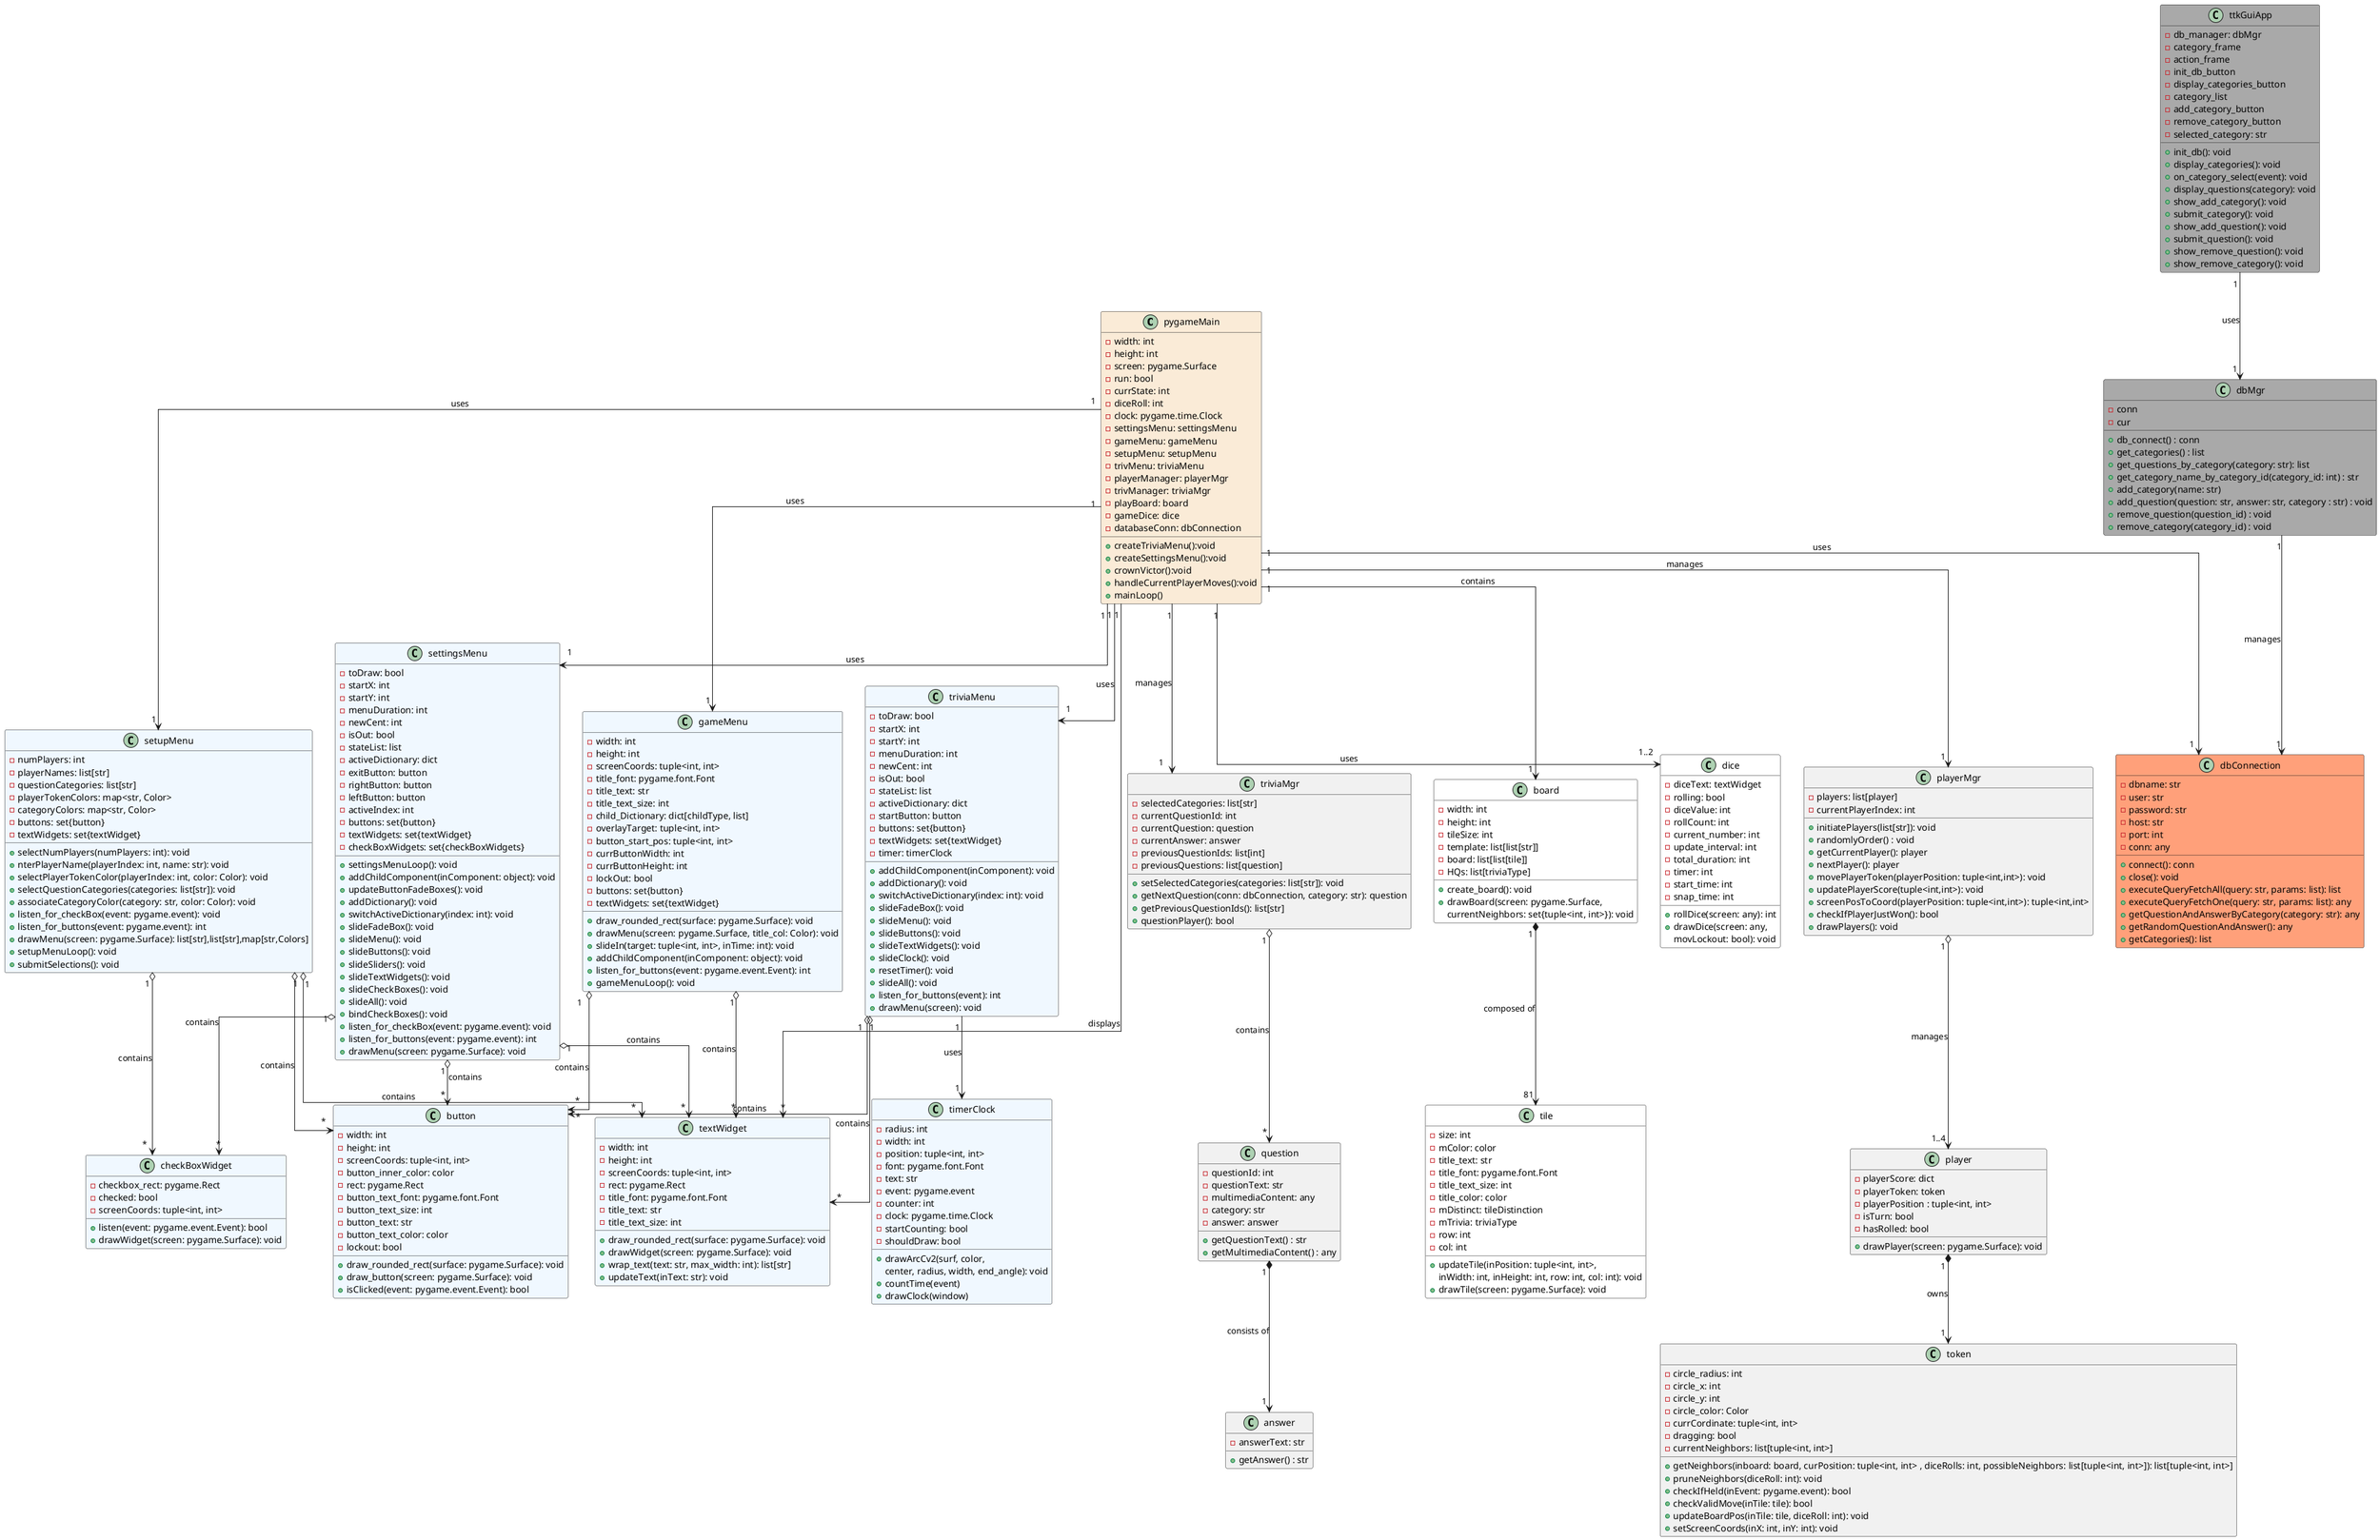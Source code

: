 @startuml trivialCompute

skinparam linetype ortho

' 1. Define the pygameMain class
class pygameMain #AntiqueWhite {
    - width: int
    - height: int
    - screen: pygame.Surface
    - run: bool
    - currState: int    
    - diceRoll: int
    - clock: pygame.time.Clock
    - settingsMenu: settingsMenu
    - gameMenu: gameMenu
    - setupMenu: setupMenu
    - trivMenu: triviaMenu
    - playerManager: playerMgr
    - trivManager: triviaMgr
    - playBoard: board
    - gameDice: dice
    - databaseConn: dbConnection
    + createTriviaMenu():void
    + createSettingsMenu():void
    + crownVictor():void
    + handleCurrentPlayerMoves():void
    + mainLoop()
}

' 2. Define the board class
class board #White {
    - width: int
    - height: int
    - tileSize: int    
    - template: list[list[str]]
    - board: list[list[tile]]
    - HQs: list[triviaType]
    + create_board(): void
    + drawBoard(screen: pygame.Surface, 
    currentNeighbors: set{tuple<int, int>}): void
}

' 3. Define the tile class
class tile #White {
    - size: int
    - mColor: color
    - title_text: str
    - title_font: pygame.font.Font    
    - title_text_size: int
    - title_color: color    
    - mDistinct: tileDistinction
    - mTrivia: triviaType
    - row: int
    - col: int
    + updateTile(inPosition: tuple<int, int>, 
    inWidth: int, inHeight: int, row: int, col: int): void 
    + drawTile(screen: pygame.Surface): void       
}

' 4. Define the dice class
class dice #White {
    - diceText: textWidget
    - rolling: bool
    - diceValue: int
    - rollCount: int
    - current_number: int
    - update_interval: int
    - total_duration: int
    - timer: int
    - start_time: int
    - snap_time: int
    + rollDice(screen: any): int    
    + drawDice(screen: any, 
    movLockout: bool): void
}

' 5. Define the playerMgr class
class playerMgr {
    - players: list[player]
    - currentPlayerIndex: int
    + initiatePlayers(list[str]): void     
    + randomlyOrder() : void
    + getCurrentPlayer(): player
    + nextPlayer(): player
    + movePlayerToken(playerPosition: tuple<int,int>): void
    + updatePlayerScore(tuple<int,int>): void        
    + screenPosToCoord(playerPosition: tuple<int,int>): tuple<int,int>
    + checkIfPlayerJustWon(): bool
    + drawPlayers(): void
}

' 6. Define the player class
class player {
    - playerScore: dict
    - playerToken: token
    - playerPosition : tuple<int, int> 
    - isTurn: bool
    - hasRolled: bool
    + drawPlayer(screen: pygame.Surface): void
}

' 7. Define the token class
class token {
    - circle_radius: int
    - circle_x: int
    - circle_y: int
    - circle_color: Color
    - currCordinate: tuple<int, int> 
    - dragging: bool
    - currentNeighbors: list[tuple<int, int>]
    + getNeighbors(inboard: board, curPosition: tuple<int, int> , diceRolls: int, possibleNeighbors: list[tuple<int, int>]): list[tuple<int, int>]
    + pruneNeighbors(diceRoll: int): void
    + checkIfHeld(inEvent: pygame.event): bool
    + checkValidMove(inTile: tile): bool
    + updateBoardPos(inTile: tile, diceRoll: int): void
    + setScreenCoords(inX: int, inY: int): void
}

' 8. Define the gameMenu class
class gameMenu  #AliceBlue {
  - width: int
  - height: int
  - screenCoords: tuple<int, int> 
  - title_font: pygame.font.Font
  - title_text: str
  - title_text_size: int
  - child_Dictionary: dict[childType, list]
  - overlayTarget: tuple<int, int> 
  - button_start_pos: tuple<int, int> 
  - currButtonWidth: int
  - currButtonHeight: int
  - lockOut: bool
  - buttons: set{button}
  - textWidgets: set{textWidget}
  + draw_rounded_rect(surface: pygame.Surface): void
  + drawMenu(screen: pygame.Surface, title_col: Color): void
  + slideIn(target: tuple<int, int>, inTime: int): void
  + addChildComponent(inComponent: object): void
  + listen_for_buttons(event: pygame.event.Event): int
  + gameMenuLoop(): void
}

' 9. Define the settingsMenu class
class settingsMenu  #AliceBlue {
    - toDraw: bool
    - startX: int
    - startY: int
    - menuDuration: int
    - newCent: int
    - isOut: bool
    - stateList: list
    - activeDictionary: dict
    - exitButton: button
    - rightButton: button
    - leftButton: button
    - activeIndex: int
    - buttons: set{button}
    - textWidgets: set{textWidget}
    - checkBoxWidgets: set{checkBoxWidgets}
    + settingsMenuLoop(): void
    + addChildComponent(inComponent: object): void
    + updateButtonFadeBoxes(): void
    + addDictionary(): void
    + switchActiveDictionary(index: int): void
    + slideFadeBox(): void
    + slideMenu(): void
    + slideButtons(): void
    + slideSliders(): void
    + slideTextWidgets(): void
    + slideCheckBoxes(): void
    + slideAll(): void
    + bindCheckBoxes(): void
    + listen_for_checkBox(event: pygame.event): void
    + listen_for_buttons(event: pygame.event): int
    + drawMenu(screen: pygame.Surface): void
}

' 10. Define the textWidget class
class textWidget #AliceBlue {
    - width: int
    - height: int
    - screenCoords: tuple<int, int>    
    - rect: pygame.Rect    
    - title_font: pygame.font.Font
    - title_text: str
    - title_text_size: int
    + draw_rounded_rect(surface: pygame.Surface): void
    + drawWidget(screen: pygame.Surface): void
    + wrap_text(text: str, max_width: int): list[str]
    + updateText(inText: str): void
}

' 11. Define the checkBoxWidget class
class checkBoxWidget #AliceBlue {
    - checkbox_rect: pygame.Rect
    - checked: bool
    - screenCoords: tuple<int, int>  
    + listen(event: pygame.event.Event): bool
    + drawWidget(screen: pygame.Surface): void
}

' 12. Define the button class
class button #AliceBlue {
    - width: int
    - height: int
    - screenCoords: tuple<int, int> 
    - button_inner_color: color
    - rect: pygame.Rect
    - button_text_font: pygame.font.Font
    - button_text_size: int
    - button_text: str
    - button_text_color: color
    - lockout: bool
    + draw_rounded_rect(surface: pygame.Surface): void
    + draw_button(screen: pygame.Surface): void
    + isClicked(event: pygame.event.Event): bool
}

' 13. Define the Question class
class question {
  - questionId: int
  - questionText: str
  - multimediaContent: any
  - category: str
  - answer: answer
  + getQuestionText() : str
  + getMultimediaContent() : any
}

' 14. Define the Answer class
class answer {
  - answerText: str
  + getAnswer() : str
}

' 15. Define the triviaMgr class
class triviaMgr {
    - selectedCategories: list[str]
    - currentQuestionId: int
    - currentQuestion: question
    - currentAnswer: answer
    - previousQuestionIds: list[int]
    - previousQuestions: list[question]
    + setSelectedCategories(categories: list[str]): void
    + getNextQuestion(conn: dbConnection, category: str): question
    + getPreviousQuestionIds(): list[str]
    + questionPlayer(): bool
}

' 16. Define the dbConnection class
class dbConnection #LightSalmon {
    - dbname: str
    - user: str
    - password: str
    - host: str
    - port: int
    - conn: any
    + connect(): conn
    + close(): void
    + executeQueryFetchAll(query: str, params: list): list
    + executeQueryFetchOne(query: str, params: list): any
    + getQuestionAndAnswerByCategory(category: str): any
    + getRandomQuestionAndAnswer(): any
    + getCategories(): list
}

' 17. Define the triviaMenu class
class triviaMenu #AliceBlue {
    - toDraw: bool
    - startX: int
    - startY: int
    - menuDuration: int
    - newCent: int
    - isOut: bool
    - stateList: list
    - activeDictionary: dict
    - startButton: button
    - buttons: set{button}
    - textWidgets: set{textWidget}
    - timer: timerClock 
    + addChildComponent(inComponent): void
    + addDictionary(): void
    + switchActiveDictionary(index: int): void
    + slideFadeBox(): void
    + slideMenu(): void
    + slideButtons(): void
    + slideTextWidgets(): void
    + slideClock(): void
    + resetTimer(): void
    + slideAll(): void
    + listen_for_buttons(event): int
    + drawMenu(screen): void
}

' 18. Define dbMgr class
class dbMgr #DarkGrey {
    - conn
    - cur
    + db_connect() : conn
    + get_categories() : list
    + get_questions_by_category(category: str): list
    + get_category_name_by_category_id(category_id: int) : str
    + add_category(name: str)
    + add_question(question: str, answer: str, category : str) : void
    + remove_question(question_id) : void
    + remove_category(category_id) : void
}

' 19. Define ttkGuiApp class
class ttkGuiApp #DarkGrey {
    - db_manager: dbMgr
    - category_frame
    - action_frame
    - init_db_button
    - display_categories_button
    - category_list
    - add_category_button
    - remove_category_button
    - selected_category: str
    + init_db(): void
    + display_categories(): void
    + on_category_select(event): void
    + display_questions(category): void
    + show_add_category(): void
    + submit_category(): void
    + show_add_question(): void
    + submit_question(): void
    + show_remove_question(): void
    + show_remove_category(): void
}

' 20. Define timerClock class
class timerClock  #AliceBlue {
    - radius: int
    - width: int
    - position: tuple<int, int>     
    - font: pygame.font.Font
    - text: str
    - event: pygame.event
    - counter: int
    - clock: pygame.time.Clock
    - startCounting: bool
    - shouldDraw: bool
    + drawArcCv2(surf, color, 
    center, radius, width, end_angle): void
    + countTime(event)
    + drawClock(window)      
}

' 21. Define setupMenu class
class setupMenu #AliceBlue {
    - numPlayers: int
    - playerNames: list[str]
    - questionCategories: list[str]
    - playerTokenColors: map<str, Color>
    - categoryColors: map<str, Color>   
    - buttons: set{button}
    - textWidgets: set{textWidget} 
    + selectNumPlayers(numPlayers: int): void
    + nterPlayerName(playerIndex: int, name: str): void
    + selectPlayerTokenColor(playerIndex: int, color: Color): void
    + selectQuestionCategories(categories: list[str]): void
    + associateCategoryColor(category: str, color: Color): void
    + listen_for_checkBox(event: pygame.event): void
    + listen_for_buttons(event: pygame.event): int
    + drawMenu(screen: pygame.Surface): list[str],list[str],map[str,Colors]
    + setupMenuLoop(): void
    +submitSelections(): void
}

ttkGuiApp " 1 " --> " 1 " dbMgr : uses
dbMgr " 1 " --> " 1 " dbConnection : manages

pygameMain "1" --> " 1 " board : contains
pygameMain "1" --> " 1..2 " dice : uses
pygameMain "1" --> " * " textWidget : displays
pygameMain "1" --> " 1 " setupMenu : uses
pygameMain "1" --> " 1 " gameMenu : uses
pygameMain "1" --> " 1 " settingsMenu : uses
pygameMain "1" --> " 1 " triviaMenu : uses
pygameMain "1" --> " 1 " dbConnection : uses
pygameMain "1" --> " 1 " playerMgr : manages
pygameMain "1" --> " 1 " triviaMgr : manages

triviaMgr " 1 " o--> " * " question : contains
question " 1 " *--> " 1 " answer : consists of
board " 1 " *--> " 81 " tile : composed of

gameMenu " 1 " o--> " * " button : contains
gameMenu " 1 " o--> " * " textWidget : contains

setupMenu " 1 " o--> " * " checkBoxWidget : contains
setupMenu "1" o--> " * " textWidget : contains
setupMenu " 1 " o--> " * " button : contains

settingsMenu " 1 " o--> " * " checkBoxWidget : contains
settingsMenu " 1 " o--> " * " textWidget : contains
settingsMenu " 1 " o--> " * " button : contains

triviaMenu " 1 " o--> " * " button : contains
triviaMenu " 1 " o--> " * " textWidget : contains

triviaMenu " 1 " --> " 1 " timerClock : uses

playerMgr " 1 " o--> " 1..4 " player : manages
player " 1 " *--> " 1 " token : owns

@enduml